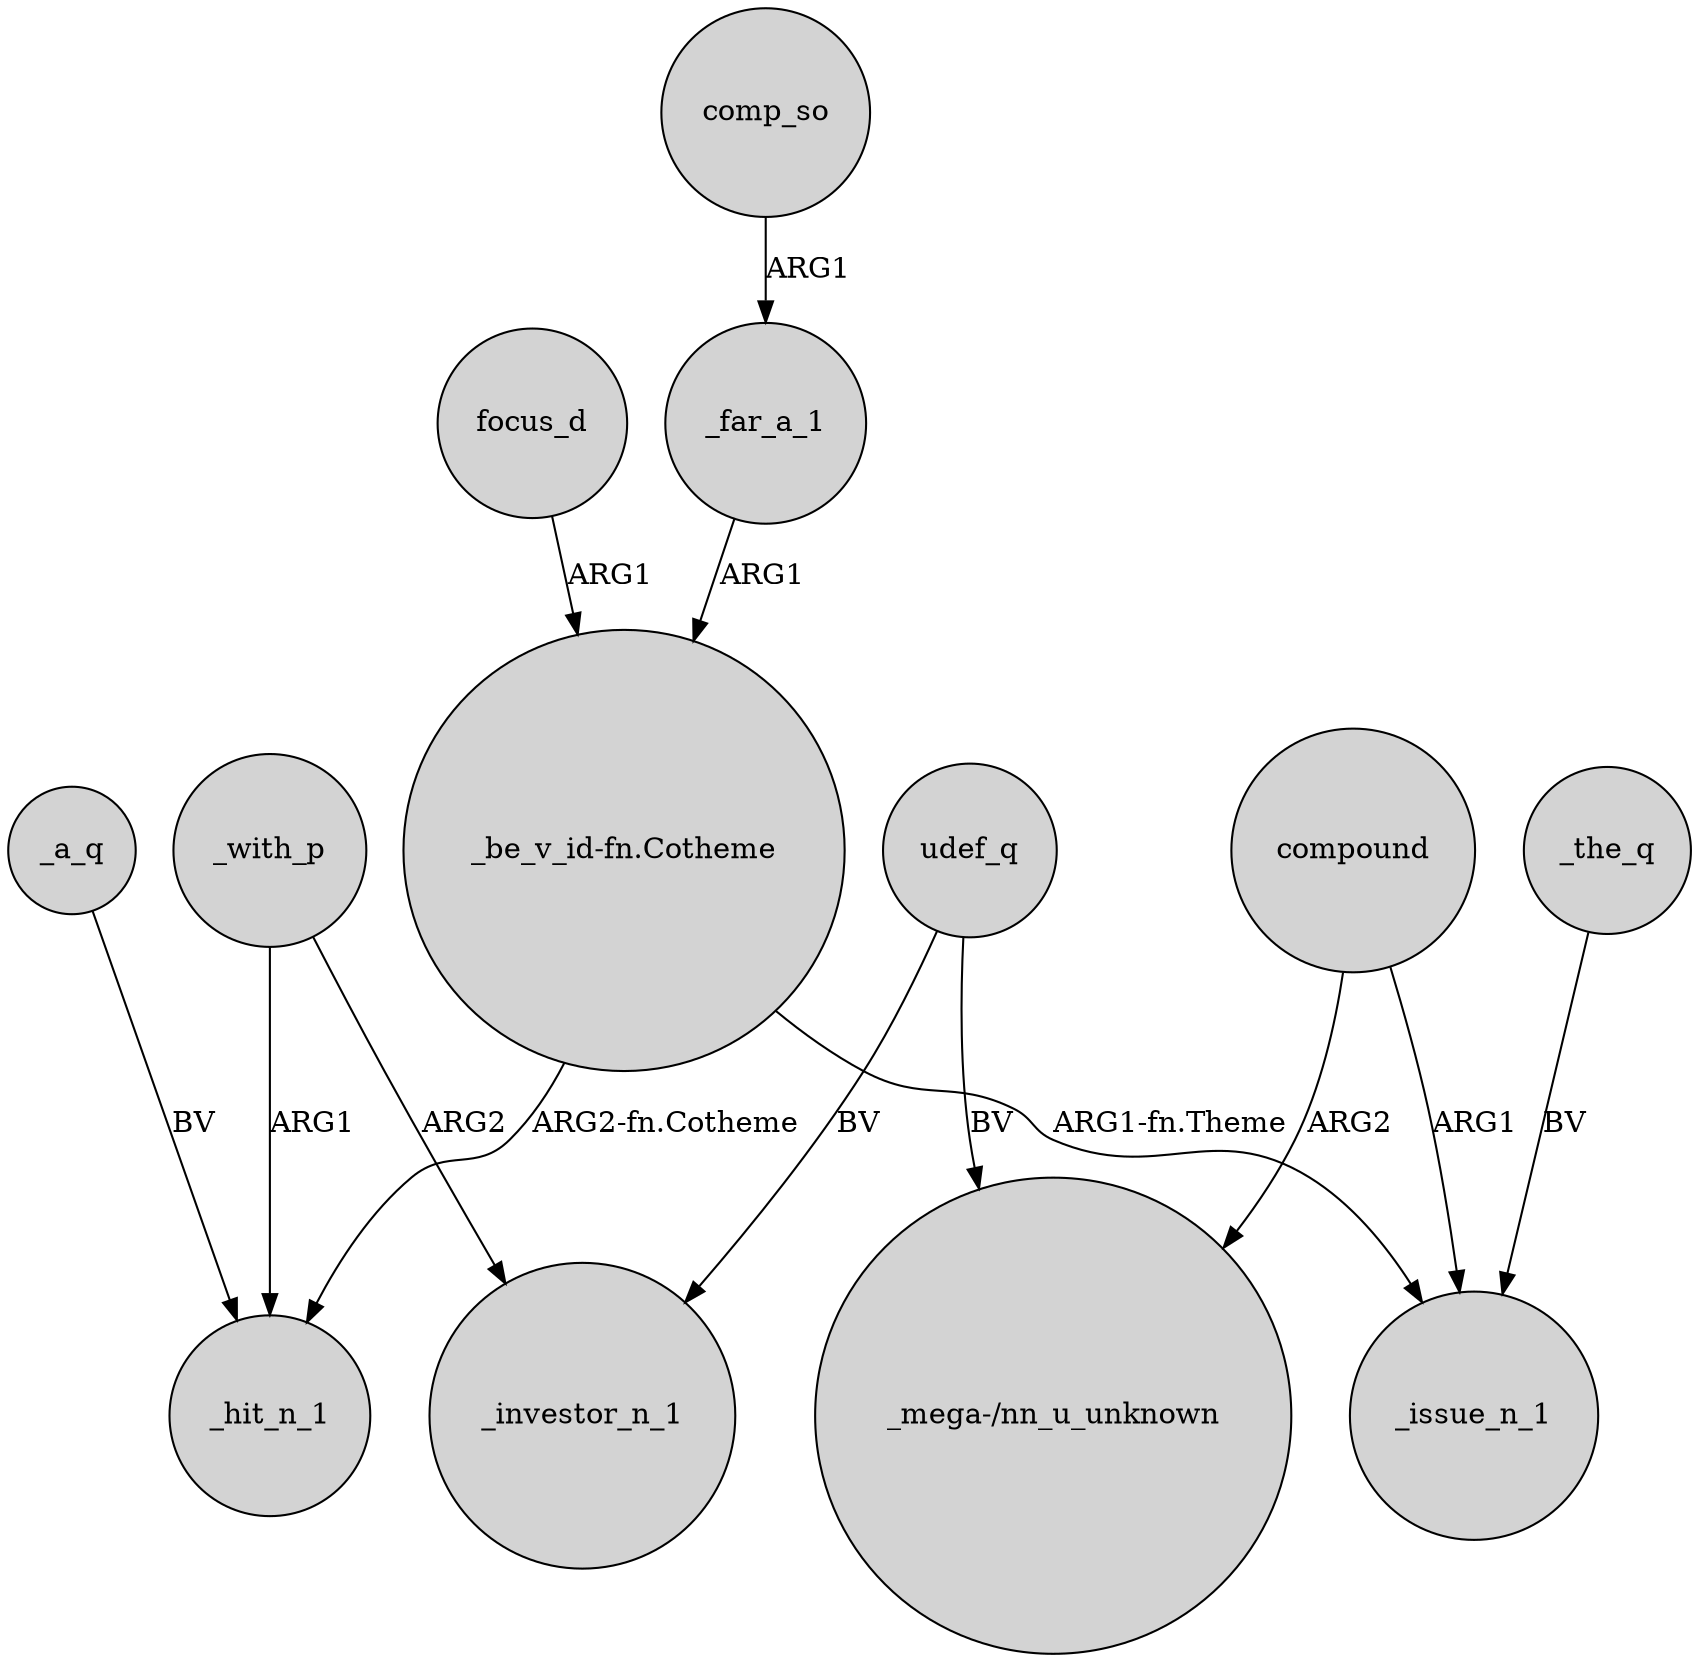 digraph {
	node [shape=circle style=filled]
	"_be_v_id-fn.Cotheme" -> _hit_n_1 [label="ARG2-fn.Cotheme"]
	udef_q -> "_mega-/nn_u_unknown" [label=BV]
	focus_d -> "_be_v_id-fn.Cotheme" [label=ARG1]
	_a_q -> _hit_n_1 [label=BV]
	_with_p -> _hit_n_1 [label=ARG1]
	udef_q -> _investor_n_1 [label=BV]
	_far_a_1 -> "_be_v_id-fn.Cotheme" [label=ARG1]
	"_be_v_id-fn.Cotheme" -> _issue_n_1 [label="ARG1-fn.Theme"]
	compound -> _issue_n_1 [label=ARG1]
	comp_so -> _far_a_1 [label=ARG1]
	compound -> "_mega-/nn_u_unknown" [label=ARG2]
	_with_p -> _investor_n_1 [label=ARG2]
	_the_q -> _issue_n_1 [label=BV]
}
